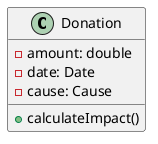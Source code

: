 @startuml
class Donation {
  - amount: double
  - date: Date
  - cause: Cause
  + calculateImpact()
}
@enduml
